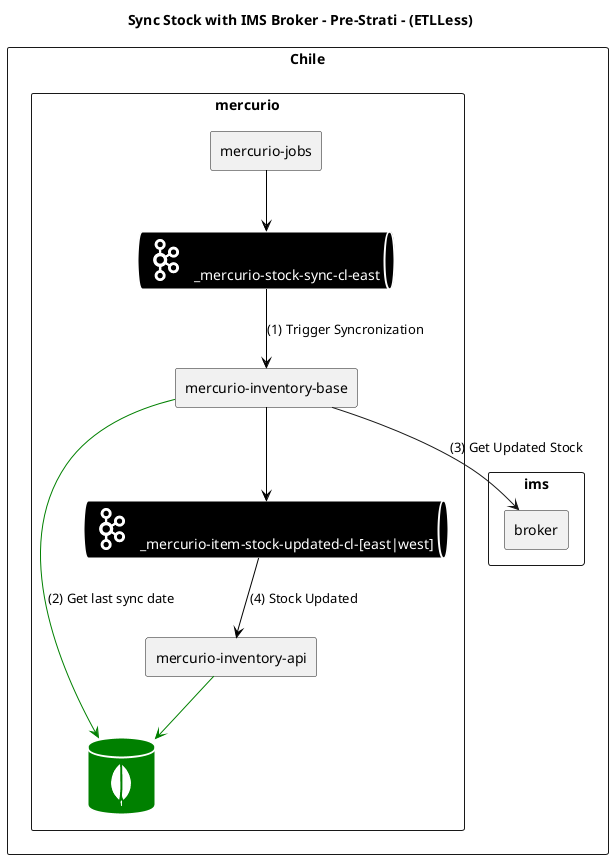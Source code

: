 @startuml
    !include <cloudinsight/mongodb>
    !include <cloudinsight/kafka>
    title Sync Stock with IMS Broker - Pre-Strati - (ETLLess)

    rectangle Chile {
        rectangle mercurio {
            rectangle "mercurio-jobs" as mercurioJobs
            queue "<$kafka> _mercurio-stock-sync-cl-east" as mercurioStockSync #black;line:white;line.bold;text:white
            rectangle "mercurio-inventory-base" as mercurioInventoryBase
            database "<$mongodb>" as inventoryDb #green;line:white;line.bold;text:white
            queue "<$kafka> _mercurio-item-stock-updated-cl-[east|west]" as mercurioItemStock #black;line:white;line.bold;text:white
            rectangle "mercurio-inventory-api" as mercurioInventoryApi

        }
        rectangle ims {
            rectangle broker
        }
    }


    mercurioJobs -[#black]-> mercurioStockSync
    mercurioStockSync -[#black]-> mercurioInventoryBase: (1) Trigger Syncronization
    mercurioInventoryBase -[#green]-> inventoryDb: (2) Get last sync date
    mercurioInventoryBase --> broker : (3) Get Updated Stock
    mercurioInventoryBase -[#black]-> mercurioItemStock
    mercurioItemStock -[#black]-> mercurioInventoryApi : (4) Stock Updated
    mercurioInventoryApi -[#green]-> inventoryDb

@enduml